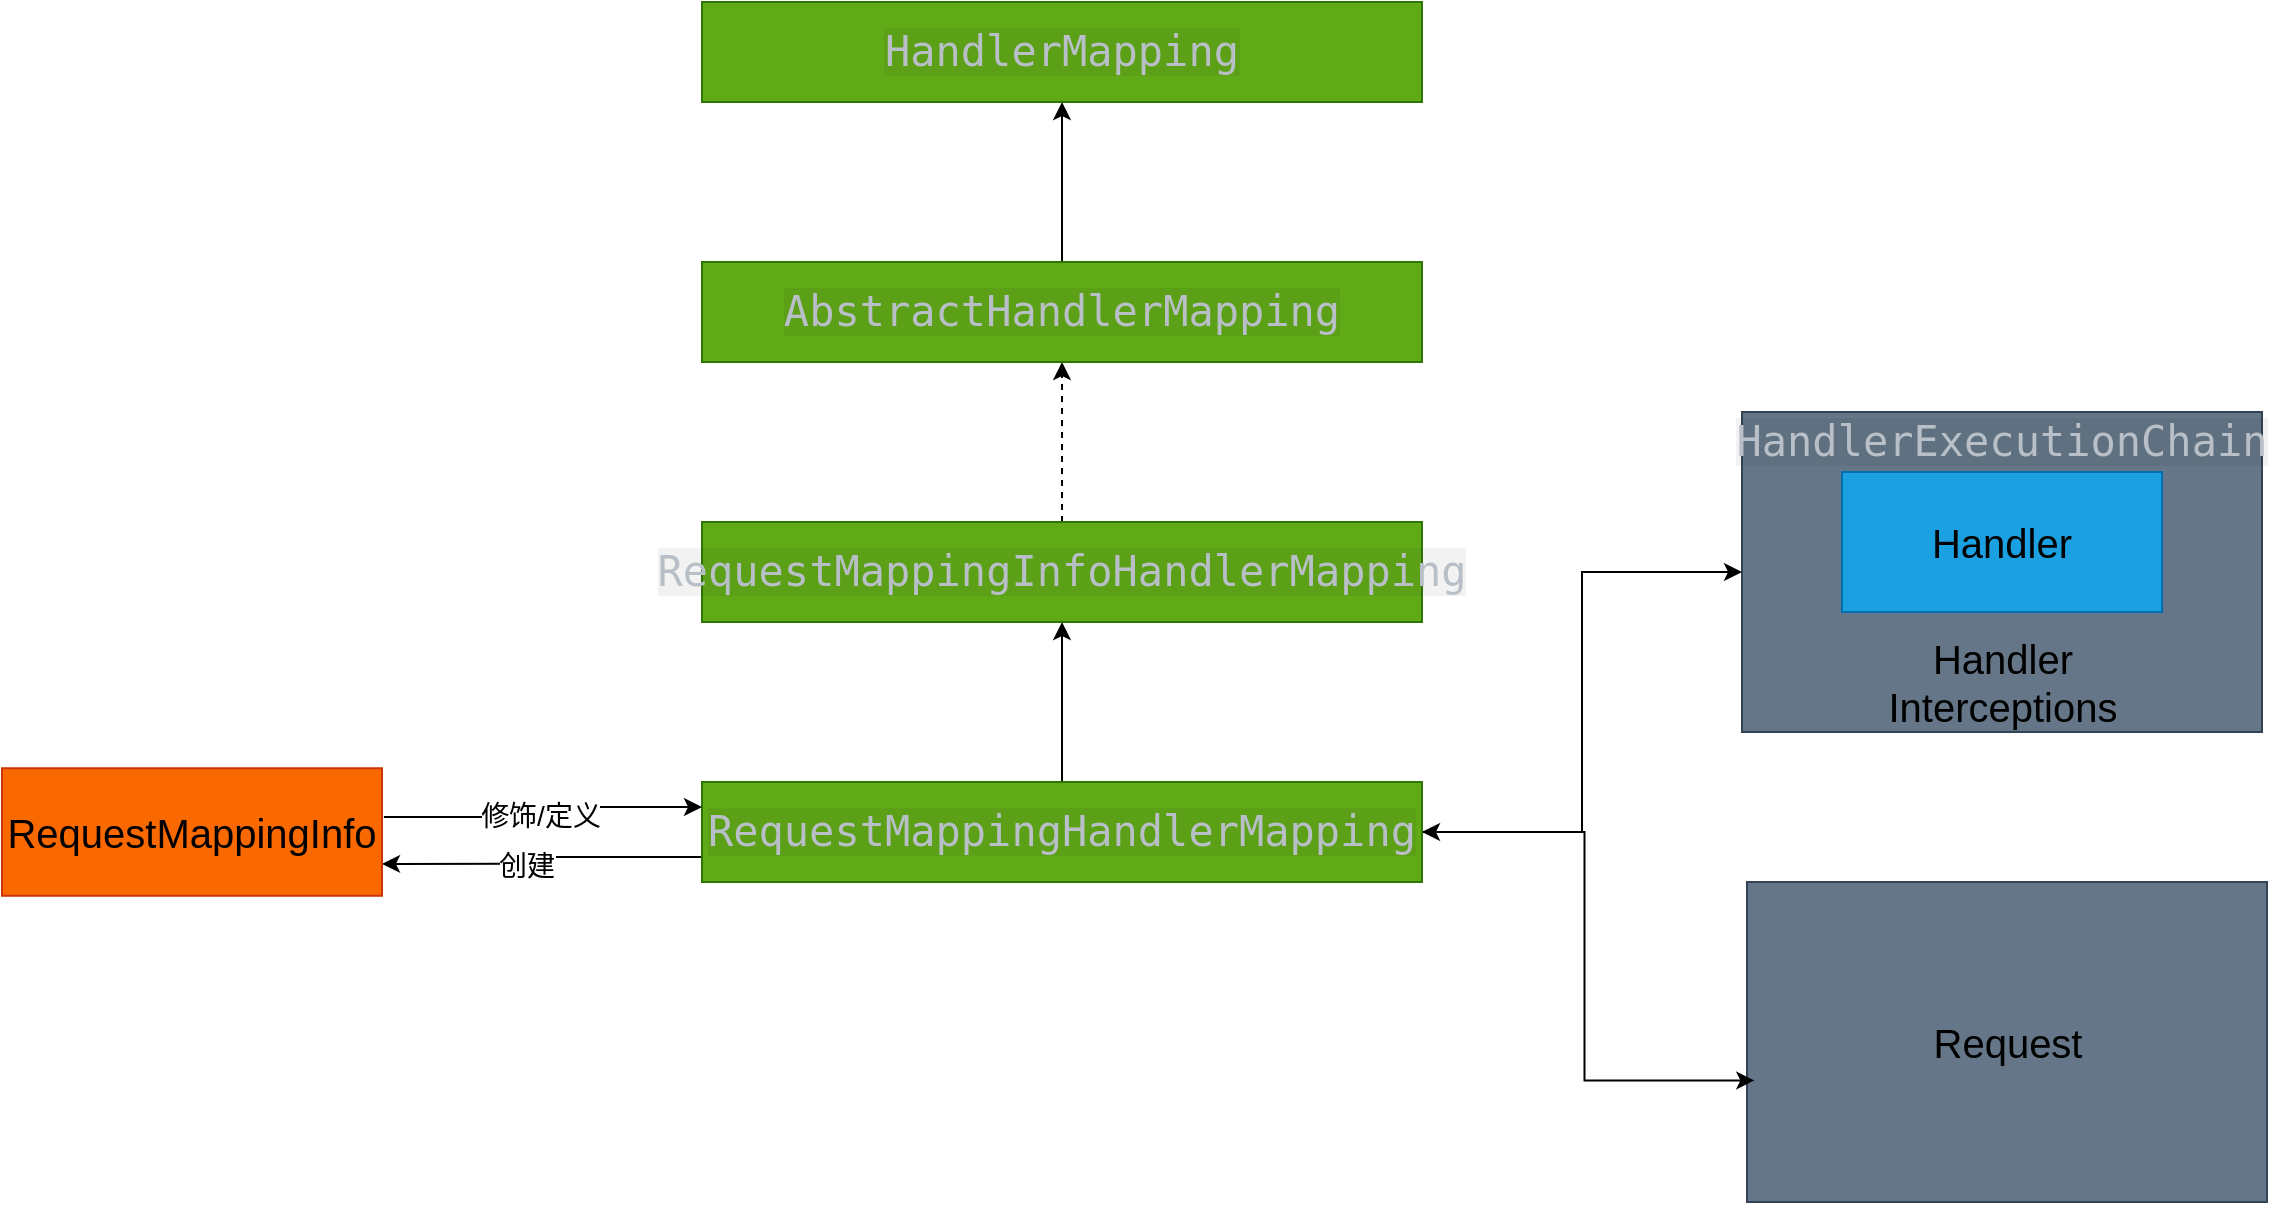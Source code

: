 <mxfile version="24.7.17">
  <diagram name="第 1 页" id="wJz072Y5yiNHRC675SkC">
    <mxGraphModel dx="2894" dy="1976" grid="1" gridSize="10" guides="1" tooltips="1" connect="1" arrows="1" fold="1" page="1" pageScale="1" pageWidth="827" pageHeight="1169" math="0" shadow="0">
      <root>
        <mxCell id="0" />
        <mxCell id="1" parent="0" />
        <mxCell id="7Wv-jyz2MAxnOiQlkz3S-3" value="" style="rounded=0;whiteSpace=wrap;html=1;fillColor=#647687;fontColor=#ffffff;strokeColor=#314354;" vertex="1" parent="1">
          <mxGeometry x="-160" y="-75" width="260" height="160" as="geometry" />
        </mxCell>
        <mxCell id="7Wv-jyz2MAxnOiQlkz3S-2" value="&lt;span style=&quot;color: rgb(184, 191, 198); font-family: Monaco, Consolas, &amp;quot;Andale Mono&amp;quot;, &amp;quot;DejaVu Sans Mono&amp;quot;, monospace; font-size: 21px; orphans: 4; text-align: left; white-space-collapse: preserve; background-color: rgba(0, 0, 0, 0.05);&quot;&gt;HandlerExecutionChain&lt;/span&gt;" style="text;html=1;align=center;verticalAlign=middle;whiteSpace=wrap;rounded=0;" vertex="1" parent="1">
          <mxGeometry x="-160" y="-75" width="260" height="30" as="geometry" />
        </mxCell>
        <mxCell id="7Wv-jyz2MAxnOiQlkz3S-5" value="" style="rounded=0;whiteSpace=wrap;html=1;fillColor=#1ba1e2;fontColor=#ffffff;strokeColor=#006EAF;" vertex="1" parent="1">
          <mxGeometry x="-110" y="-45" width="160" height="70" as="geometry" />
        </mxCell>
        <mxCell id="7Wv-jyz2MAxnOiQlkz3S-6" value="Handler" style="text;html=1;align=center;verticalAlign=middle;whiteSpace=wrap;rounded=0;fontSize=20;" vertex="1" parent="1">
          <mxGeometry x="-75" y="-30" width="90" height="40" as="geometry" />
        </mxCell>
        <mxCell id="7Wv-jyz2MAxnOiQlkz3S-8" value="Handler Interceptions" style="text;html=1;align=center;verticalAlign=middle;whiteSpace=wrap;rounded=0;fontSize=20;" vertex="1" parent="1">
          <mxGeometry x="-112.5" y="35" width="165" height="50" as="geometry" />
        </mxCell>
        <mxCell id="7Wv-jyz2MAxnOiQlkz3S-14" style="edgeStyle=orthogonalEdgeStyle;rounded=0;orthogonalLoop=1;jettySize=auto;html=1;exitX=0.5;exitY=0;exitDx=0;exitDy=0;entryX=0.5;entryY=1;entryDx=0;entryDy=0;" edge="1" parent="1" source="7Wv-jyz2MAxnOiQlkz3S-9" target="7Wv-jyz2MAxnOiQlkz3S-10">
          <mxGeometry relative="1" as="geometry" />
        </mxCell>
        <mxCell id="7Wv-jyz2MAxnOiQlkz3S-21" style="edgeStyle=orthogonalEdgeStyle;rounded=0;orthogonalLoop=1;jettySize=auto;html=1;entryX=0;entryY=0.5;entryDx=0;entryDy=0;" edge="1" parent="1" source="7Wv-jyz2MAxnOiQlkz3S-9" target="7Wv-jyz2MAxnOiQlkz3S-3">
          <mxGeometry relative="1" as="geometry">
            <Array as="points">
              <mxPoint x="-240" y="135" />
              <mxPoint x="-240" y="5" />
            </Array>
          </mxGeometry>
        </mxCell>
        <mxCell id="7Wv-jyz2MAxnOiQlkz3S-26" style="edgeStyle=orthogonalEdgeStyle;rounded=0;orthogonalLoop=1;jettySize=auto;html=1;exitX=0;exitY=0.75;exitDx=0;exitDy=0;entryX=1;entryY=0.75;entryDx=0;entryDy=0;" edge="1" parent="1" source="7Wv-jyz2MAxnOiQlkz3S-9" target="7Wv-jyz2MAxnOiQlkz3S-23">
          <mxGeometry relative="1" as="geometry">
            <mxPoint x="-780" y="330" as="targetPoint" />
          </mxGeometry>
        </mxCell>
        <mxCell id="7Wv-jyz2MAxnOiQlkz3S-27" value="创建" style="edgeLabel;html=1;align=center;verticalAlign=middle;resizable=0;points=[];fontSize=14;" vertex="1" connectable="0" parent="7Wv-jyz2MAxnOiQlkz3S-26">
          <mxGeometry x="0.119" y="1" relative="1" as="geometry">
            <mxPoint as="offset" />
          </mxGeometry>
        </mxCell>
        <mxCell id="7Wv-jyz2MAxnOiQlkz3S-9" value="&lt;span style=&quot;color: rgb(184, 191, 198); font-family: Monaco, Consolas, &amp;quot;Andale Mono&amp;quot;, &amp;quot;DejaVu Sans Mono&amp;quot;, monospace; font-size: 21px; orphans: 4; text-align: left; white-space-collapse: preserve; background-color: rgba(0, 0, 0, 0.05);&quot;&gt;RequestMappingHandlerMapping&lt;/span&gt;" style="rounded=0;whiteSpace=wrap;html=1;fillColor=#60a917;fontColor=#ffffff;strokeColor=#2D7600;" vertex="1" parent="1">
          <mxGeometry x="-680" y="110" width="360" height="50" as="geometry" />
        </mxCell>
        <mxCell id="7Wv-jyz2MAxnOiQlkz3S-15" style="edgeStyle=orthogonalEdgeStyle;rounded=0;orthogonalLoop=1;jettySize=auto;html=1;entryX=0.5;entryY=1;entryDx=0;entryDy=0;dashed=1;" edge="1" parent="1" source="7Wv-jyz2MAxnOiQlkz3S-10" target="7Wv-jyz2MAxnOiQlkz3S-11">
          <mxGeometry relative="1" as="geometry" />
        </mxCell>
        <mxCell id="7Wv-jyz2MAxnOiQlkz3S-10" value="&lt;span style=&quot;color: rgb(184, 191, 198); font-family: Monaco, Consolas, &amp;quot;Andale Mono&amp;quot;, &amp;quot;DejaVu Sans Mono&amp;quot;, monospace; font-size: 21px; orphans: 4; text-align: left; white-space-collapse: preserve; background-color: rgba(0, 0, 0, 0.05);&quot;&gt;RequestMappingInfoHandlerMapping&lt;/span&gt;" style="rounded=0;whiteSpace=wrap;html=1;fillColor=#60a917;fontColor=#ffffff;strokeColor=#2D7600;" vertex="1" parent="1">
          <mxGeometry x="-680" y="-20" width="360" height="50" as="geometry" />
        </mxCell>
        <mxCell id="7Wv-jyz2MAxnOiQlkz3S-16" style="edgeStyle=orthogonalEdgeStyle;rounded=0;orthogonalLoop=1;jettySize=auto;html=1;entryX=0.5;entryY=1;entryDx=0;entryDy=0;" edge="1" parent="1" source="7Wv-jyz2MAxnOiQlkz3S-11" target="7Wv-jyz2MAxnOiQlkz3S-12">
          <mxGeometry relative="1" as="geometry" />
        </mxCell>
        <mxCell id="7Wv-jyz2MAxnOiQlkz3S-11" value="&lt;span style=&quot;color: rgb(184, 191, 198); font-family: Monaco, Consolas, &amp;quot;Andale Mono&amp;quot;, &amp;quot;DejaVu Sans Mono&amp;quot;, monospace; font-size: 21px; orphans: 4; text-align: left; white-space-collapse: preserve; background-color: rgba(0, 0, 0, 0.05);&quot;&gt;AbstractHandlerMapping&lt;/span&gt;" style="rounded=0;whiteSpace=wrap;html=1;fillColor=#60a917;fontColor=#ffffff;strokeColor=#2D7600;" vertex="1" parent="1">
          <mxGeometry x="-680" y="-150" width="360" height="50" as="geometry" />
        </mxCell>
        <mxCell id="7Wv-jyz2MAxnOiQlkz3S-12" value="&lt;span style=&quot;color: rgb(184, 191, 198); font-family: Monaco, Consolas, &amp;quot;Andale Mono&amp;quot;, &amp;quot;DejaVu Sans Mono&amp;quot;, monospace; font-size: 21px; orphans: 4; text-align: left; white-space-collapse: preserve; background-color: rgba(0, 0, 0, 0.05);&quot;&gt;HandlerMapping&lt;/span&gt;" style="rounded=0;whiteSpace=wrap;html=1;fillColor=#60a917;fontColor=#ffffff;strokeColor=#2D7600;" vertex="1" parent="1">
          <mxGeometry x="-680" y="-280" width="360" height="50" as="geometry" />
        </mxCell>
        <mxCell id="7Wv-jyz2MAxnOiQlkz3S-18" value="" style="rounded=0;whiteSpace=wrap;html=1;fillColor=#647687;fontColor=#ffffff;strokeColor=#314354;" vertex="1" parent="1">
          <mxGeometry x="-157.5" y="160" width="260" height="160" as="geometry" />
        </mxCell>
        <mxCell id="7Wv-jyz2MAxnOiQlkz3S-20" value="Request" style="text;html=1;align=center;verticalAlign=middle;whiteSpace=wrap;rounded=0;fontSize=20;" vertex="1" parent="1">
          <mxGeometry x="-72.5" y="220" width="90" height="40" as="geometry" />
        </mxCell>
        <mxCell id="7Wv-jyz2MAxnOiQlkz3S-22" style="edgeStyle=orthogonalEdgeStyle;rounded=0;orthogonalLoop=1;jettySize=auto;html=1;entryX=0.014;entryY=0.62;entryDx=0;entryDy=0;entryPerimeter=0;startArrow=classic;startFill=1;" edge="1" parent="1" source="7Wv-jyz2MAxnOiQlkz3S-9" target="7Wv-jyz2MAxnOiQlkz3S-18">
          <mxGeometry relative="1" as="geometry" />
        </mxCell>
        <mxCell id="7Wv-jyz2MAxnOiQlkz3S-24" style="edgeStyle=orthogonalEdgeStyle;rounded=0;orthogonalLoop=1;jettySize=auto;html=1;entryX=0;entryY=0.25;entryDx=0;entryDy=0;exitX=1.005;exitY=0.382;exitDx=0;exitDy=0;exitPerimeter=0;" edge="1" parent="1" source="7Wv-jyz2MAxnOiQlkz3S-23" target="7Wv-jyz2MAxnOiQlkz3S-9">
          <mxGeometry relative="1" as="geometry">
            <mxPoint x="-780" y="40" as="sourcePoint" />
            <mxPoint x="-730" y="240" as="targetPoint" />
            <Array as="points" />
          </mxGeometry>
        </mxCell>
        <mxCell id="7Wv-jyz2MAxnOiQlkz3S-25" value="修饰/定义" style="edgeLabel;html=1;align=center;verticalAlign=middle;resizable=0;points=[];fontSize=14;" vertex="1" connectable="0" parent="7Wv-jyz2MAxnOiQlkz3S-24">
          <mxGeometry x="-0.048" y="1" relative="1" as="geometry">
            <mxPoint as="offset" />
          </mxGeometry>
        </mxCell>
        <mxCell id="7Wv-jyz2MAxnOiQlkz3S-23" value="&lt;font style=&quot;font-size: 20px;&quot;&gt;RequestMappingInfo&lt;/font&gt;" style="rounded=0;whiteSpace=wrap;html=1;fillColor=#fa6800;fontColor=#000000;strokeColor=#C73500;" vertex="1" parent="1">
          <mxGeometry x="-1030" y="103.13" width="190" height="63.75" as="geometry" />
        </mxCell>
      </root>
    </mxGraphModel>
  </diagram>
</mxfile>
